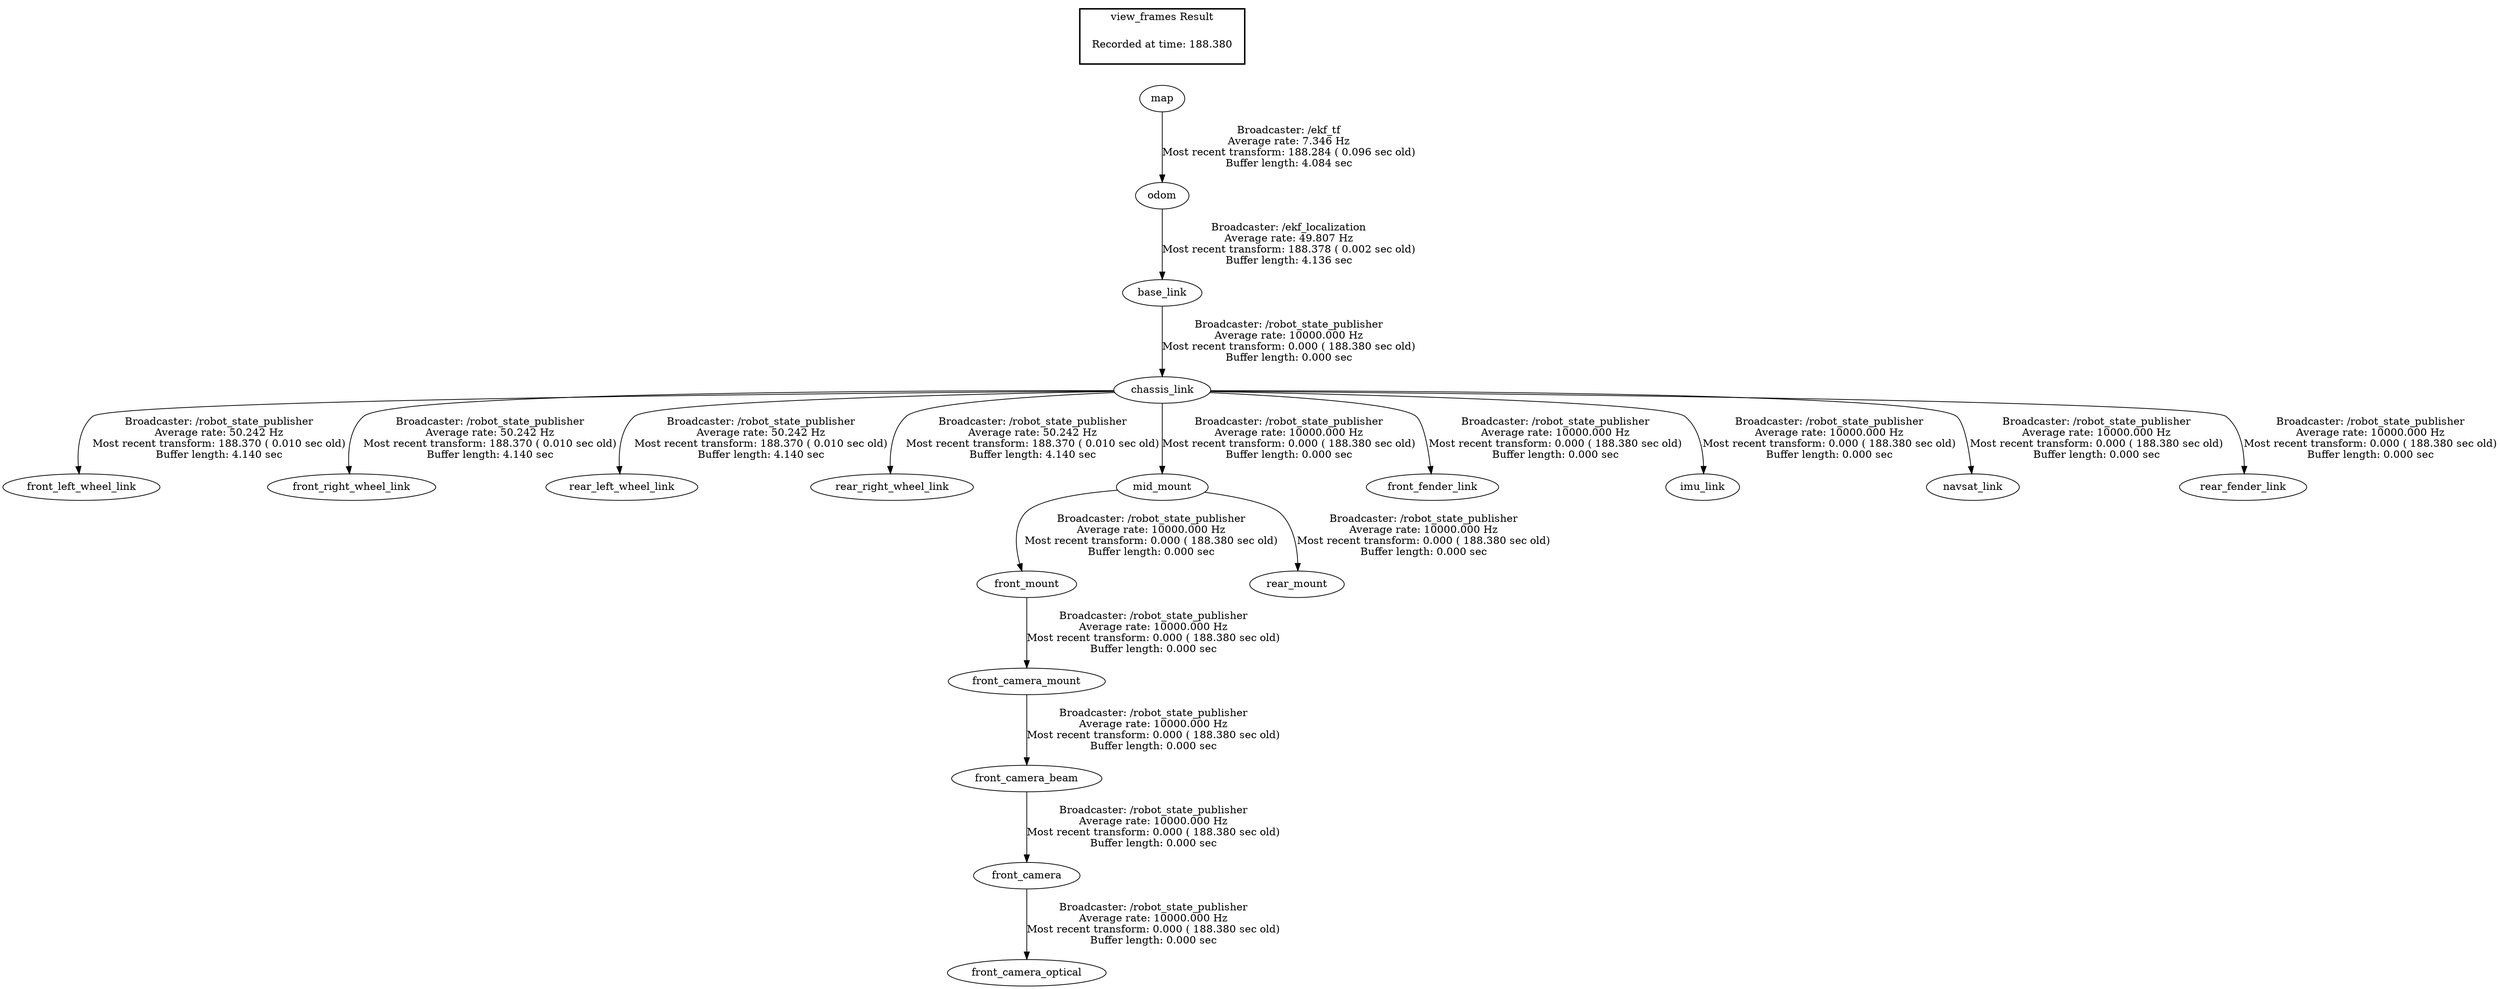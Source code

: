 digraph G {
"chassis_link" -> "front_left_wheel_link"[label="Broadcaster: /robot_state_publisher\nAverage rate: 50.242 Hz\nMost recent transform: 188.370 ( 0.010 sec old)\nBuffer length: 4.140 sec\n"];
"base_link" -> "chassis_link"[label="Broadcaster: /robot_state_publisher\nAverage rate: 10000.000 Hz\nMost recent transform: 0.000 ( 188.380 sec old)\nBuffer length: 0.000 sec\n"];
"chassis_link" -> "front_right_wheel_link"[label="Broadcaster: /robot_state_publisher\nAverage rate: 50.242 Hz\nMost recent transform: 188.370 ( 0.010 sec old)\nBuffer length: 4.140 sec\n"];
"chassis_link" -> "rear_left_wheel_link"[label="Broadcaster: /robot_state_publisher\nAverage rate: 50.242 Hz\nMost recent transform: 188.370 ( 0.010 sec old)\nBuffer length: 4.140 sec\n"];
"chassis_link" -> "rear_right_wheel_link"[label="Broadcaster: /robot_state_publisher\nAverage rate: 50.242 Hz\nMost recent transform: 188.370 ( 0.010 sec old)\nBuffer length: 4.140 sec\n"];
"odom" -> "base_link"[label="Broadcaster: /ekf_localization\nAverage rate: 49.807 Hz\nMost recent transform: 188.378 ( 0.002 sec old)\nBuffer length: 4.136 sec\n"];
"map" -> "odom"[label="Broadcaster: /ekf_tf\nAverage rate: 7.346 Hz\nMost recent transform: 188.284 ( 0.096 sec old)\nBuffer length: 4.084 sec\n"];
"front_camera_beam" -> "front_camera"[label="Broadcaster: /robot_state_publisher\nAverage rate: 10000.000 Hz\nMost recent transform: 0.000 ( 188.380 sec old)\nBuffer length: 0.000 sec\n"];
"front_camera_mount" -> "front_camera_beam"[label="Broadcaster: /robot_state_publisher\nAverage rate: 10000.000 Hz\nMost recent transform: 0.000 ( 188.380 sec old)\nBuffer length: 0.000 sec\n"];
"front_mount" -> "front_camera_mount"[label="Broadcaster: /robot_state_publisher\nAverage rate: 10000.000 Hz\nMost recent transform: 0.000 ( 188.380 sec old)\nBuffer length: 0.000 sec\n"];
"mid_mount" -> "front_mount"[label="Broadcaster: /robot_state_publisher\nAverage rate: 10000.000 Hz\nMost recent transform: 0.000 ( 188.380 sec old)\nBuffer length: 0.000 sec\n"];
"front_camera" -> "front_camera_optical"[label="Broadcaster: /robot_state_publisher\nAverage rate: 10000.000 Hz\nMost recent transform: 0.000 ( 188.380 sec old)\nBuffer length: 0.000 sec\n"];
"chassis_link" -> "front_fender_link"[label="Broadcaster: /robot_state_publisher\nAverage rate: 10000.000 Hz\nMost recent transform: 0.000 ( 188.380 sec old)\nBuffer length: 0.000 sec\n"];
"chassis_link" -> "mid_mount"[label="Broadcaster: /robot_state_publisher\nAverage rate: 10000.000 Hz\nMost recent transform: 0.000 ( 188.380 sec old)\nBuffer length: 0.000 sec\n"];
"chassis_link" -> "imu_link"[label="Broadcaster: /robot_state_publisher\nAverage rate: 10000.000 Hz\nMost recent transform: 0.000 ( 188.380 sec old)\nBuffer length: 0.000 sec\n"];
"chassis_link" -> "navsat_link"[label="Broadcaster: /robot_state_publisher\nAverage rate: 10000.000 Hz\nMost recent transform: 0.000 ( 188.380 sec old)\nBuffer length: 0.000 sec\n"];
"chassis_link" -> "rear_fender_link"[label="Broadcaster: /robot_state_publisher\nAverage rate: 10000.000 Hz\nMost recent transform: 0.000 ( 188.380 sec old)\nBuffer length: 0.000 sec\n"];
"mid_mount" -> "rear_mount"[label="Broadcaster: /robot_state_publisher\nAverage rate: 10000.000 Hz\nMost recent transform: 0.000 ( 188.380 sec old)\nBuffer length: 0.000 sec\n"];
edge [style=invis];
 subgraph cluster_legend { style=bold; color=black; label ="view_frames Result";
"Recorded at time: 188.380"[ shape=plaintext ] ;
 }->"map";
}
